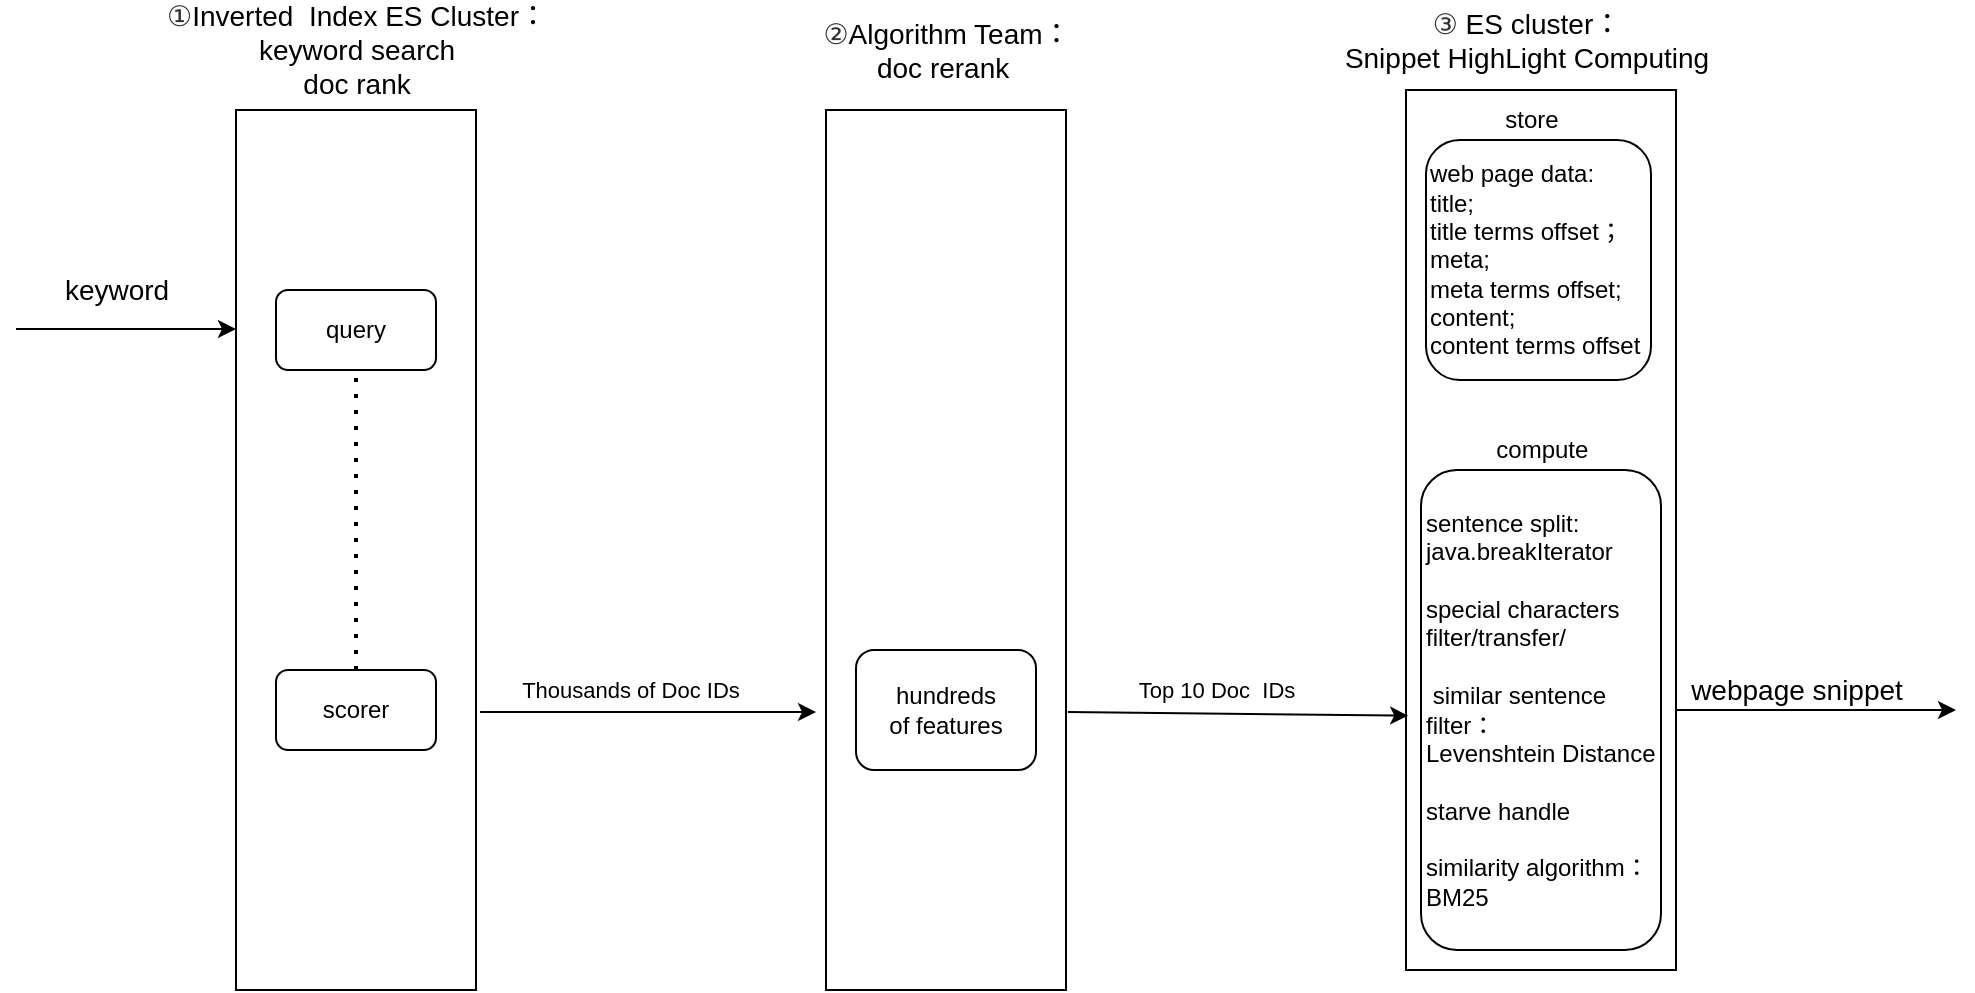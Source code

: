 <mxfile version="13.8.0" type="github">
  <diagram id="C5RBs43oDa-KdzZeNtuy" name="Page-1">
    <mxGraphModel dx="1298" dy="882" grid="1" gridSize="10" guides="1" tooltips="1" connect="1" arrows="1" fold="1" page="1" pageScale="1" pageWidth="827" pageHeight="1169" math="0" shadow="0">
      <root>
        <mxCell id="WIyWlLk6GJQsqaUBKTNV-0" />
        <mxCell id="WIyWlLk6GJQsqaUBKTNV-1" parent="WIyWlLk6GJQsqaUBKTNV-0" />
        <mxCell id="ReoomtXqC8dPTG2TTQVZ-0" value="" style="rounded=0;whiteSpace=wrap;html=1;" vertex="1" parent="WIyWlLk6GJQsqaUBKTNV-1">
          <mxGeometry x="120" y="130" width="120" height="440" as="geometry" />
        </mxCell>
        <mxCell id="ReoomtXqC8dPTG2TTQVZ-1" value="&lt;font style=&quot;font-size: 14px&quot;&gt;&lt;span style=&quot;color: rgb(51 , 51 , 51) ; background-color: rgb(255 , 255 , 255)&quot;&gt;①&lt;/span&gt;Inverted &amp;nbsp;Index ES Cluster：&lt;br&gt;keyword search&lt;br&gt;doc rank&lt;/font&gt;" style="text;html=1;align=center;verticalAlign=middle;resizable=0;points=[];autosize=1;" vertex="1" parent="WIyWlLk6GJQsqaUBKTNV-1">
          <mxGeometry x="75" y="75" width="210" height="50" as="geometry" />
        </mxCell>
        <mxCell id="ReoomtXqC8dPTG2TTQVZ-2" value="" style="rounded=0;whiteSpace=wrap;html=1;" vertex="1" parent="WIyWlLk6GJQsqaUBKTNV-1">
          <mxGeometry x="415" y="130" width="120" height="440" as="geometry" />
        </mxCell>
        <mxCell id="ReoomtXqC8dPTG2TTQVZ-3" value="&lt;font style=&quot;font-size: 14px&quot;&gt;&lt;span style=&quot;color: rgb(51 , 51 , 51) ; background-color: rgb(255 , 255 , 255)&quot;&gt;②&lt;/span&gt;Algorithm Team：&lt;br&gt;doc rerank&amp;nbsp;&lt;/font&gt;" style="text;html=1;align=center;verticalAlign=middle;resizable=0;points=[];autosize=1;" vertex="1" parent="WIyWlLk6GJQsqaUBKTNV-1">
          <mxGeometry x="405" y="80" width="140" height="40" as="geometry" />
        </mxCell>
        <mxCell id="ReoomtXqC8dPTG2TTQVZ-4" value="" style="rounded=0;whiteSpace=wrap;html=1;" vertex="1" parent="WIyWlLk6GJQsqaUBKTNV-1">
          <mxGeometry x="705" y="120" width="135" height="440" as="geometry" />
        </mxCell>
        <mxCell id="ReoomtXqC8dPTG2TTQVZ-5" value="&lt;font style=&quot;font-size: 14px&quot;&gt;&lt;span style=&quot;color: rgb(51 , 51 , 51) ; background-color: rgb(255 , 255 , 255)&quot;&gt;③&lt;/span&gt;&amp;nbsp;ES cluster：&lt;br&gt;Snippet HighLight Computing&lt;/font&gt;" style="text;html=1;align=center;verticalAlign=middle;resizable=0;points=[];autosize=1;" vertex="1" parent="WIyWlLk6GJQsqaUBKTNV-1">
          <mxGeometry x="665" y="75" width="200" height="40" as="geometry" />
        </mxCell>
        <mxCell id="ReoomtXqC8dPTG2TTQVZ-6" value="" style="endArrow=classic;html=1;" edge="1" parent="WIyWlLk6GJQsqaUBKTNV-1">
          <mxGeometry width="50" height="50" relative="1" as="geometry">
            <mxPoint x="10" y="239.5" as="sourcePoint" />
            <mxPoint x="120" y="239.5" as="targetPoint" />
          </mxGeometry>
        </mxCell>
        <mxCell id="ReoomtXqC8dPTG2TTQVZ-7" value="&lt;font style=&quot;font-size: 14px&quot;&gt;keyword&lt;/font&gt;" style="edgeLabel;html=1;align=center;verticalAlign=middle;resizable=0;points=[];" vertex="1" connectable="0" parent="ReoomtXqC8dPTG2TTQVZ-6">
          <mxGeometry x="-0.444" y="-1" relative="1" as="geometry">
            <mxPoint x="19" y="-20.5" as="offset" />
          </mxGeometry>
        </mxCell>
        <mxCell id="ReoomtXqC8dPTG2TTQVZ-8" value="query" style="rounded=1;whiteSpace=wrap;html=1;" vertex="1" parent="WIyWlLk6GJQsqaUBKTNV-1">
          <mxGeometry x="140" y="220" width="80" height="40" as="geometry" />
        </mxCell>
        <mxCell id="ReoomtXqC8dPTG2TTQVZ-9" value="scorer" style="rounded=1;whiteSpace=wrap;html=1;" vertex="1" parent="WIyWlLk6GJQsqaUBKTNV-1">
          <mxGeometry x="140" y="410" width="80" height="40" as="geometry" />
        </mxCell>
        <mxCell id="ReoomtXqC8dPTG2TTQVZ-11" value="" style="endArrow=none;dashed=1;html=1;dashPattern=1 3;strokeWidth=2;entryX=0.5;entryY=1;entryDx=0;entryDy=0;exitX=0.5;exitY=0;exitDx=0;exitDy=0;" edge="1" parent="WIyWlLk6GJQsqaUBKTNV-1" source="ReoomtXqC8dPTG2TTQVZ-9" target="ReoomtXqC8dPTG2TTQVZ-8">
          <mxGeometry width="50" height="50" relative="1" as="geometry">
            <mxPoint x="160" y="350" as="sourcePoint" />
            <mxPoint x="210" y="300" as="targetPoint" />
          </mxGeometry>
        </mxCell>
        <mxCell id="ReoomtXqC8dPTG2TTQVZ-14" value="" style="endArrow=classic;html=1;exitX=1.017;exitY=0.684;exitDx=0;exitDy=0;exitPerimeter=0;" edge="1" parent="WIyWlLk6GJQsqaUBKTNV-1" source="ReoomtXqC8dPTG2TTQVZ-0">
          <mxGeometry width="50" height="50" relative="1" as="geometry">
            <mxPoint x="250" y="460" as="sourcePoint" />
            <mxPoint x="410" y="431" as="targetPoint" />
          </mxGeometry>
        </mxCell>
        <mxCell id="ReoomtXqC8dPTG2TTQVZ-16" value="Thousands of Doc IDs" style="edgeLabel;html=1;align=center;verticalAlign=middle;resizable=0;points=[];" vertex="1" connectable="0" parent="ReoomtXqC8dPTG2TTQVZ-14">
          <mxGeometry x="-0.107" y="2" relative="1" as="geometry">
            <mxPoint y="-8.98" as="offset" />
          </mxGeometry>
        </mxCell>
        <mxCell id="ReoomtXqC8dPTG2TTQVZ-17" value="hundreds&lt;br&gt;&amp;nbsp;of features&amp;nbsp;" style="rounded=1;whiteSpace=wrap;html=1;" vertex="1" parent="WIyWlLk6GJQsqaUBKTNV-1">
          <mxGeometry x="430" y="400" width="90" height="60" as="geometry" />
        </mxCell>
        <mxCell id="ReoomtXqC8dPTG2TTQVZ-18" value="Top 10 Doc &amp;nbsp;IDs" style="endArrow=classic;html=1;entryX=0.008;entryY=0.711;entryDx=0;entryDy=0;entryPerimeter=0;exitX=1.008;exitY=0.684;exitDx=0;exitDy=0;exitPerimeter=0;" edge="1" parent="WIyWlLk6GJQsqaUBKTNV-1" source="ReoomtXqC8dPTG2TTQVZ-2" target="ReoomtXqC8dPTG2TTQVZ-4">
          <mxGeometry x="-0.131" y="12" width="50" height="50" relative="1" as="geometry">
            <mxPoint x="540" y="430" as="sourcePoint" />
            <mxPoint x="590" y="420" as="targetPoint" />
            <mxPoint as="offset" />
          </mxGeometry>
        </mxCell>
        <mxCell id="ReoomtXqC8dPTG2TTQVZ-19" value="web page data:&lt;br&gt;title;&lt;br&gt;title terms offset；meta; &lt;br&gt;meta terms offset;&lt;br&gt;content;&lt;br&gt;content terms offset" style="rounded=1;whiteSpace=wrap;html=1;align=left;" vertex="1" parent="WIyWlLk6GJQsqaUBKTNV-1">
          <mxGeometry x="715" y="145" width="112.5" height="120" as="geometry" />
        </mxCell>
        <mxCell id="ReoomtXqC8dPTG2TTQVZ-20" value="sentence split:&lt;br&gt;java.breakIterator&lt;br&gt;&lt;br&gt;special characters filter/transfer/&lt;br&gt;&lt;br&gt;&amp;nbsp;similar sentence filter：&lt;br&gt;Levenshtein Distance&lt;br&gt;&lt;br&gt;starve handle&lt;br&gt;&lt;br&gt;similarity algorithm：BM25" style="rounded=1;whiteSpace=wrap;html=1;align=left;" vertex="1" parent="WIyWlLk6GJQsqaUBKTNV-1">
          <mxGeometry x="712.5" y="310" width="120" height="240" as="geometry" />
        </mxCell>
        <mxCell id="ReoomtXqC8dPTG2TTQVZ-21" value="store" style="text;html=1;strokeColor=none;fillColor=none;align=center;verticalAlign=middle;whiteSpace=wrap;rounded=0;" vertex="1" parent="WIyWlLk6GJQsqaUBKTNV-1">
          <mxGeometry x="748" y="125" width="40" height="20" as="geometry" />
        </mxCell>
        <mxCell id="ReoomtXqC8dPTG2TTQVZ-22" value="&amp;nbsp;compute" style="text;html=1;strokeColor=none;fillColor=none;align=center;verticalAlign=middle;whiteSpace=wrap;rounded=0;" vertex="1" parent="WIyWlLk6GJQsqaUBKTNV-1">
          <mxGeometry x="742.75" y="290" width="57" height="20" as="geometry" />
        </mxCell>
        <mxCell id="ReoomtXqC8dPTG2TTQVZ-25" value="&lt;font style=&quot;font-size: 14px&quot;&gt;webpage snippet&lt;/font&gt;" style="endArrow=classic;html=1;" edge="1" parent="WIyWlLk6GJQsqaUBKTNV-1">
          <mxGeometry x="-0.143" y="10" width="50" height="50" relative="1" as="geometry">
            <mxPoint x="840" y="430" as="sourcePoint" />
            <mxPoint x="980" y="430" as="targetPoint" />
            <mxPoint as="offset" />
          </mxGeometry>
        </mxCell>
      </root>
    </mxGraphModel>
  </diagram>
</mxfile>

